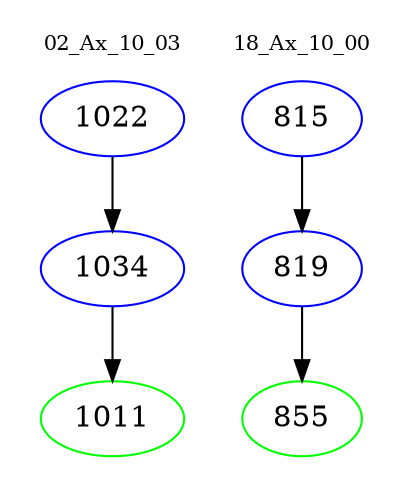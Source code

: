 digraph{
subgraph cluster_0 {
color = white
label = "02_Ax_10_03";
fontsize=10;
T0_1022 [label="1022", color="blue"]
T0_1022 -> T0_1034 [color="black"]
T0_1034 [label="1034", color="blue"]
T0_1034 -> T0_1011 [color="black"]
T0_1011 [label="1011", color="green"]
}
subgraph cluster_1 {
color = white
label = "18_Ax_10_00";
fontsize=10;
T1_815 [label="815", color="blue"]
T1_815 -> T1_819 [color="black"]
T1_819 [label="819", color="blue"]
T1_819 -> T1_855 [color="black"]
T1_855 [label="855", color="green"]
}
}
